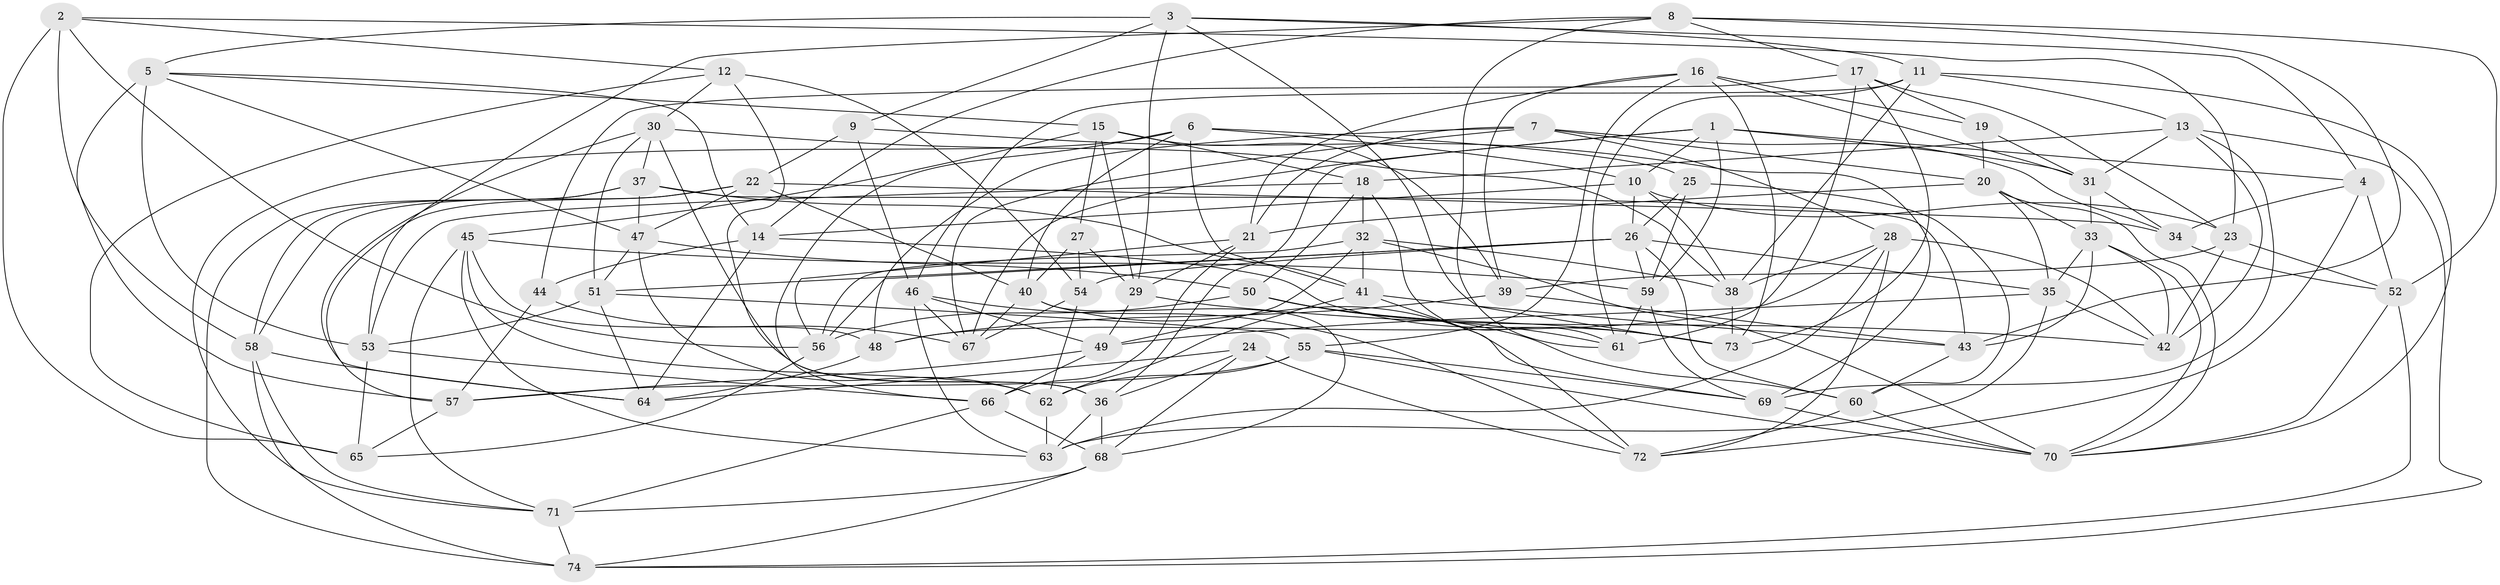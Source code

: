 // original degree distribution, {4: 1.0}
// Generated by graph-tools (version 1.1) at 2025/50/03/09/25 03:50:54]
// undirected, 74 vertices, 214 edges
graph export_dot {
graph [start="1"]
  node [color=gray90,style=filled];
  1;
  2;
  3;
  4;
  5;
  6;
  7;
  8;
  9;
  10;
  11;
  12;
  13;
  14;
  15;
  16;
  17;
  18;
  19;
  20;
  21;
  22;
  23;
  24;
  25;
  26;
  27;
  28;
  29;
  30;
  31;
  32;
  33;
  34;
  35;
  36;
  37;
  38;
  39;
  40;
  41;
  42;
  43;
  44;
  45;
  46;
  47;
  48;
  49;
  50;
  51;
  52;
  53;
  54;
  55;
  56;
  57;
  58;
  59;
  60;
  61;
  62;
  63;
  64;
  65;
  66;
  67;
  68;
  69;
  70;
  71;
  72;
  73;
  74;
  1 -- 4 [weight=1.0];
  1 -- 10 [weight=1.0];
  1 -- 31 [weight=1.0];
  1 -- 36 [weight=1.0];
  1 -- 59 [weight=1.0];
  1 -- 67 [weight=1.0];
  2 -- 12 [weight=1.0];
  2 -- 23 [weight=1.0];
  2 -- 56 [weight=1.0];
  2 -- 58 [weight=1.0];
  2 -- 65 [weight=2.0];
  3 -- 4 [weight=1.0];
  3 -- 5 [weight=1.0];
  3 -- 9 [weight=1.0];
  3 -- 11 [weight=1.0];
  3 -- 29 [weight=1.0];
  3 -- 73 [weight=1.0];
  4 -- 34 [weight=2.0];
  4 -- 52 [weight=1.0];
  4 -- 72 [weight=1.0];
  5 -- 14 [weight=1.0];
  5 -- 15 [weight=1.0];
  5 -- 47 [weight=1.0];
  5 -- 53 [weight=1.0];
  5 -- 57 [weight=1.0];
  6 -- 10 [weight=1.0];
  6 -- 25 [weight=1.0];
  6 -- 40 [weight=1.0];
  6 -- 41 [weight=1.0];
  6 -- 66 [weight=1.0];
  6 -- 71 [weight=1.0];
  7 -- 20 [weight=1.0];
  7 -- 21 [weight=1.0];
  7 -- 28 [weight=1.0];
  7 -- 34 [weight=1.0];
  7 -- 48 [weight=1.0];
  7 -- 67 [weight=1.0];
  8 -- 14 [weight=1.0];
  8 -- 17 [weight=1.0];
  8 -- 43 [weight=1.0];
  8 -- 52 [weight=1.0];
  8 -- 53 [weight=1.0];
  8 -- 61 [weight=1.0];
  9 -- 22 [weight=1.0];
  9 -- 46 [weight=1.0];
  9 -- 69 [weight=1.0];
  10 -- 14 [weight=1.0];
  10 -- 23 [weight=1.0];
  10 -- 26 [weight=1.0];
  10 -- 38 [weight=1.0];
  11 -- 13 [weight=1.0];
  11 -- 38 [weight=1.0];
  11 -- 46 [weight=1.0];
  11 -- 61 [weight=1.0];
  11 -- 70 [weight=1.0];
  12 -- 30 [weight=1.0];
  12 -- 36 [weight=1.0];
  12 -- 54 [weight=2.0];
  12 -- 65 [weight=1.0];
  13 -- 18 [weight=1.0];
  13 -- 31 [weight=1.0];
  13 -- 42 [weight=1.0];
  13 -- 69 [weight=1.0];
  13 -- 74 [weight=1.0];
  14 -- 44 [weight=1.0];
  14 -- 64 [weight=1.0];
  14 -- 73 [weight=1.0];
  15 -- 18 [weight=1.0];
  15 -- 27 [weight=1.0];
  15 -- 29 [weight=1.0];
  15 -- 39 [weight=1.0];
  15 -- 45 [weight=1.0];
  16 -- 19 [weight=1.0];
  16 -- 21 [weight=1.0];
  16 -- 31 [weight=1.0];
  16 -- 39 [weight=1.0];
  16 -- 55 [weight=1.0];
  16 -- 73 [weight=1.0];
  17 -- 19 [weight=1.0];
  17 -- 23 [weight=1.0];
  17 -- 44 [weight=1.0];
  17 -- 61 [weight=1.0];
  17 -- 73 [weight=1.0];
  18 -- 32 [weight=1.0];
  18 -- 50 [weight=1.0];
  18 -- 53 [weight=1.0];
  18 -- 61 [weight=1.0];
  19 -- 20 [weight=1.0];
  19 -- 31 [weight=1.0];
  20 -- 21 [weight=1.0];
  20 -- 33 [weight=1.0];
  20 -- 35 [weight=1.0];
  20 -- 70 [weight=1.0];
  21 -- 29 [weight=1.0];
  21 -- 56 [weight=1.0];
  21 -- 66 [weight=1.0];
  22 -- 34 [weight=1.0];
  22 -- 40 [weight=1.0];
  22 -- 47 [weight=1.0];
  22 -- 57 [weight=1.0];
  22 -- 58 [weight=1.0];
  23 -- 39 [weight=1.0];
  23 -- 42 [weight=1.0];
  23 -- 52 [weight=1.0];
  24 -- 36 [weight=1.0];
  24 -- 64 [weight=1.0];
  24 -- 68 [weight=1.0];
  24 -- 72 [weight=1.0];
  25 -- 26 [weight=1.0];
  25 -- 59 [weight=1.0];
  25 -- 60 [weight=1.0];
  26 -- 35 [weight=1.0];
  26 -- 51 [weight=1.0];
  26 -- 54 [weight=1.0];
  26 -- 56 [weight=1.0];
  26 -- 59 [weight=1.0];
  26 -- 60 [weight=1.0];
  27 -- 29 [weight=1.0];
  27 -- 40 [weight=1.0];
  27 -- 54 [weight=1.0];
  28 -- 38 [weight=1.0];
  28 -- 42 [weight=1.0];
  28 -- 48 [weight=1.0];
  28 -- 63 [weight=1.0];
  28 -- 72 [weight=1.0];
  29 -- 42 [weight=1.0];
  29 -- 49 [weight=1.0];
  30 -- 36 [weight=1.0];
  30 -- 37 [weight=1.0];
  30 -- 38 [weight=1.0];
  30 -- 51 [weight=1.0];
  30 -- 64 [weight=1.0];
  31 -- 33 [weight=1.0];
  31 -- 34 [weight=1.0];
  32 -- 38 [weight=1.0];
  32 -- 41 [weight=1.0];
  32 -- 49 [weight=1.0];
  32 -- 56 [weight=1.0];
  32 -- 70 [weight=1.0];
  33 -- 35 [weight=1.0];
  33 -- 42 [weight=1.0];
  33 -- 43 [weight=1.0];
  33 -- 70 [weight=1.0];
  34 -- 52 [weight=1.0];
  35 -- 42 [weight=1.0];
  35 -- 49 [weight=1.0];
  35 -- 63 [weight=1.0];
  36 -- 63 [weight=1.0];
  36 -- 68 [weight=1.0];
  37 -- 41 [weight=1.0];
  37 -- 43 [weight=1.0];
  37 -- 47 [weight=1.0];
  37 -- 58 [weight=1.0];
  37 -- 74 [weight=1.0];
  38 -- 73 [weight=1.0];
  39 -- 43 [weight=1.0];
  39 -- 48 [weight=2.0];
  40 -- 67 [weight=1.0];
  40 -- 68 [weight=1.0];
  40 -- 69 [weight=1.0];
  41 -- 43 [weight=1.0];
  41 -- 62 [weight=1.0];
  41 -- 72 [weight=1.0];
  43 -- 60 [weight=1.0];
  44 -- 57 [weight=1.0];
  44 -- 67 [weight=1.0];
  45 -- 48 [weight=1.0];
  45 -- 59 [weight=1.0];
  45 -- 62 [weight=1.0];
  45 -- 63 [weight=1.0];
  45 -- 71 [weight=1.0];
  46 -- 49 [weight=1.0];
  46 -- 63 [weight=1.0];
  46 -- 67 [weight=1.0];
  46 -- 72 [weight=1.0];
  47 -- 50 [weight=1.0];
  47 -- 51 [weight=1.0];
  47 -- 62 [weight=1.0];
  48 -- 64 [weight=1.0];
  49 -- 57 [weight=1.0];
  49 -- 66 [weight=1.0];
  50 -- 56 [weight=1.0];
  50 -- 60 [weight=1.0];
  50 -- 61 [weight=1.0];
  50 -- 73 [weight=1.0];
  51 -- 53 [weight=1.0];
  51 -- 55 [weight=1.0];
  51 -- 64 [weight=1.0];
  52 -- 70 [weight=1.0];
  52 -- 74 [weight=1.0];
  53 -- 65 [weight=1.0];
  53 -- 66 [weight=1.0];
  54 -- 62 [weight=1.0];
  54 -- 67 [weight=1.0];
  55 -- 57 [weight=1.0];
  55 -- 62 [weight=1.0];
  55 -- 69 [weight=1.0];
  55 -- 70 [weight=1.0];
  56 -- 65 [weight=1.0];
  57 -- 65 [weight=1.0];
  58 -- 64 [weight=1.0];
  58 -- 71 [weight=1.0];
  58 -- 74 [weight=1.0];
  59 -- 61 [weight=1.0];
  59 -- 69 [weight=1.0];
  60 -- 70 [weight=1.0];
  60 -- 72 [weight=1.0];
  62 -- 63 [weight=1.0];
  66 -- 68 [weight=1.0];
  66 -- 71 [weight=1.0];
  68 -- 71 [weight=1.0];
  68 -- 74 [weight=1.0];
  69 -- 70 [weight=1.0];
  71 -- 74 [weight=1.0];
}
